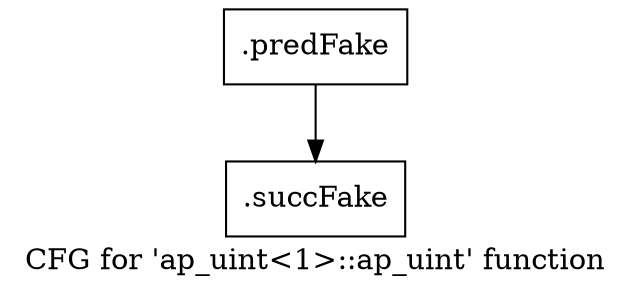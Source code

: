 digraph "CFG for 'ap_uint\<1\>::ap_uint' function" {
	label="CFG for 'ap_uint\<1\>::ap_uint' function";

	Node0x475b1c0 [shape=record,filename="",linenumber="",label="{.predFake}"];
	Node0x475b1c0 -> Node0x4340a80[ callList="" memoryops="" filename="/media/miguel/NewVolume/Linux/Xilinx/Vitis_HLS/2020.2/include/ap_int.h" execusionnum="18"];
	Node0x4340a80 [shape=record,filename="/media/miguel/NewVolume/Linux/Xilinx/Vitis_HLS/2020.2/include/ap_int.h",linenumber="295",label="{.succFake}"];
}
